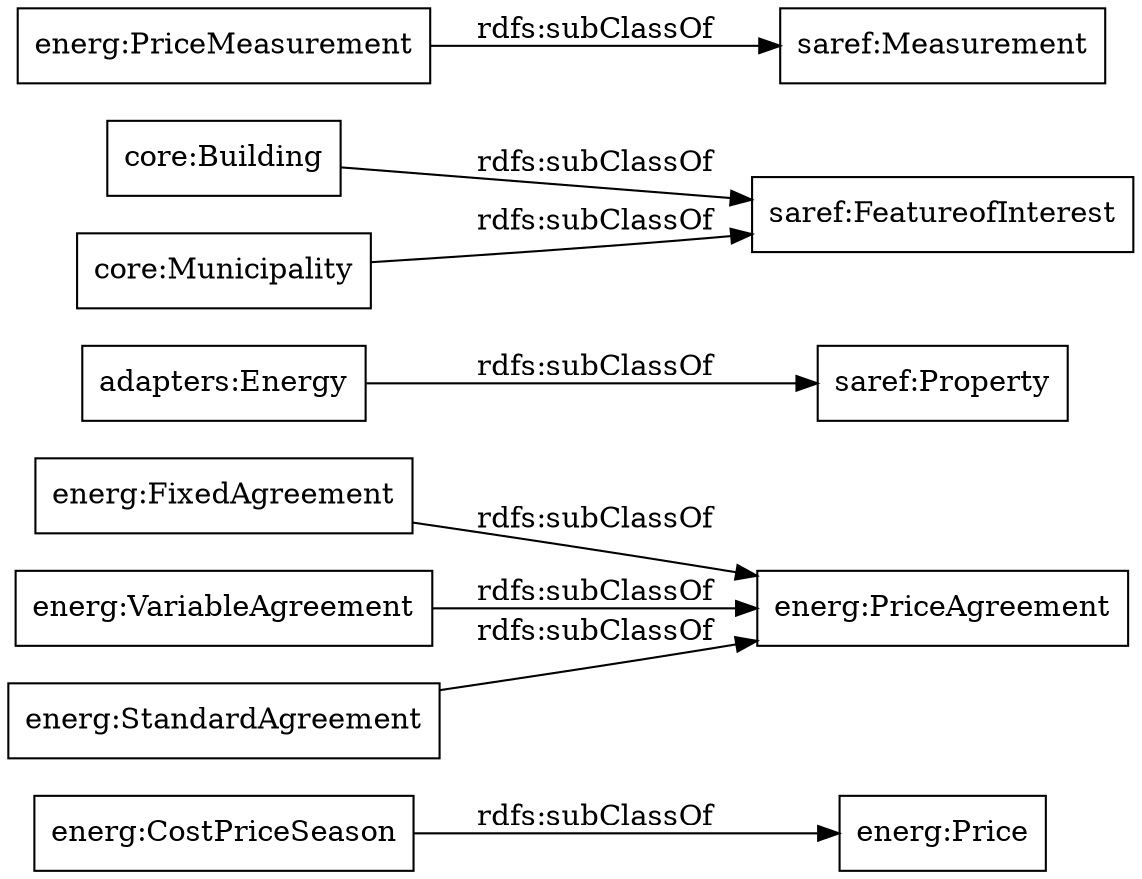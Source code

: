 digraph ar2dtool_diagram { 
rankdir=LR;
size="1000"
node [shape = rectangle, color="black"]; "energ:CostPriceSeason" "energ:FixedAgreement" "energ:PriceAgreement" "saref:Property" "energ:VariableAgreement" "energ:Price" "core:Building" "core:Municipality" "saref:FeatureofInterest" "saref:Measurement" "adapters:Energy" "energ:PriceMeasurement" "energ:StandardAgreement" ; /*classes style*/
	"core:Building" -> "saref:FeatureofInterest" [ label = "rdfs:subClassOf" ];
	"energ:FixedAgreement" -> "energ:PriceAgreement" [ label = "rdfs:subClassOf" ];
	"energ:VariableAgreement" -> "energ:PriceAgreement" [ label = "rdfs:subClassOf" ];
	"core:Municipality" -> "saref:FeatureofInterest" [ label = "rdfs:subClassOf" ];
	"energ:StandardAgreement" -> "energ:PriceAgreement" [ label = "rdfs:subClassOf" ];
	"energ:PriceMeasurement" -> "saref:Measurement" [ label = "rdfs:subClassOf" ];
	"energ:CostPriceSeason" -> "energ:Price" [ label = "rdfs:subClassOf" ];
	"adapters:Energy" -> "saref:Property" [ label = "rdfs:subClassOf" ];

}
